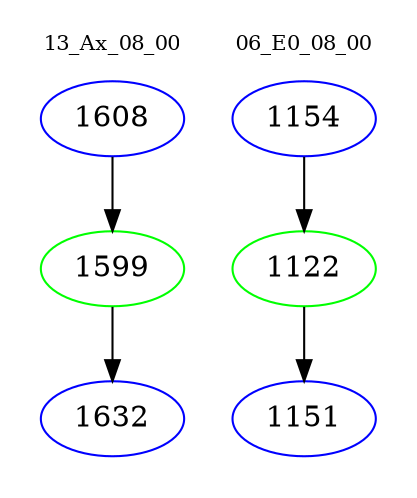 digraph{
subgraph cluster_0 {
color = white
label = "13_Ax_08_00";
fontsize=10;
T0_1608 [label="1608", color="blue"]
T0_1608 -> T0_1599 [color="black"]
T0_1599 [label="1599", color="green"]
T0_1599 -> T0_1632 [color="black"]
T0_1632 [label="1632", color="blue"]
}
subgraph cluster_1 {
color = white
label = "06_E0_08_00";
fontsize=10;
T1_1154 [label="1154", color="blue"]
T1_1154 -> T1_1122 [color="black"]
T1_1122 [label="1122", color="green"]
T1_1122 -> T1_1151 [color="black"]
T1_1151 [label="1151", color="blue"]
}
}
